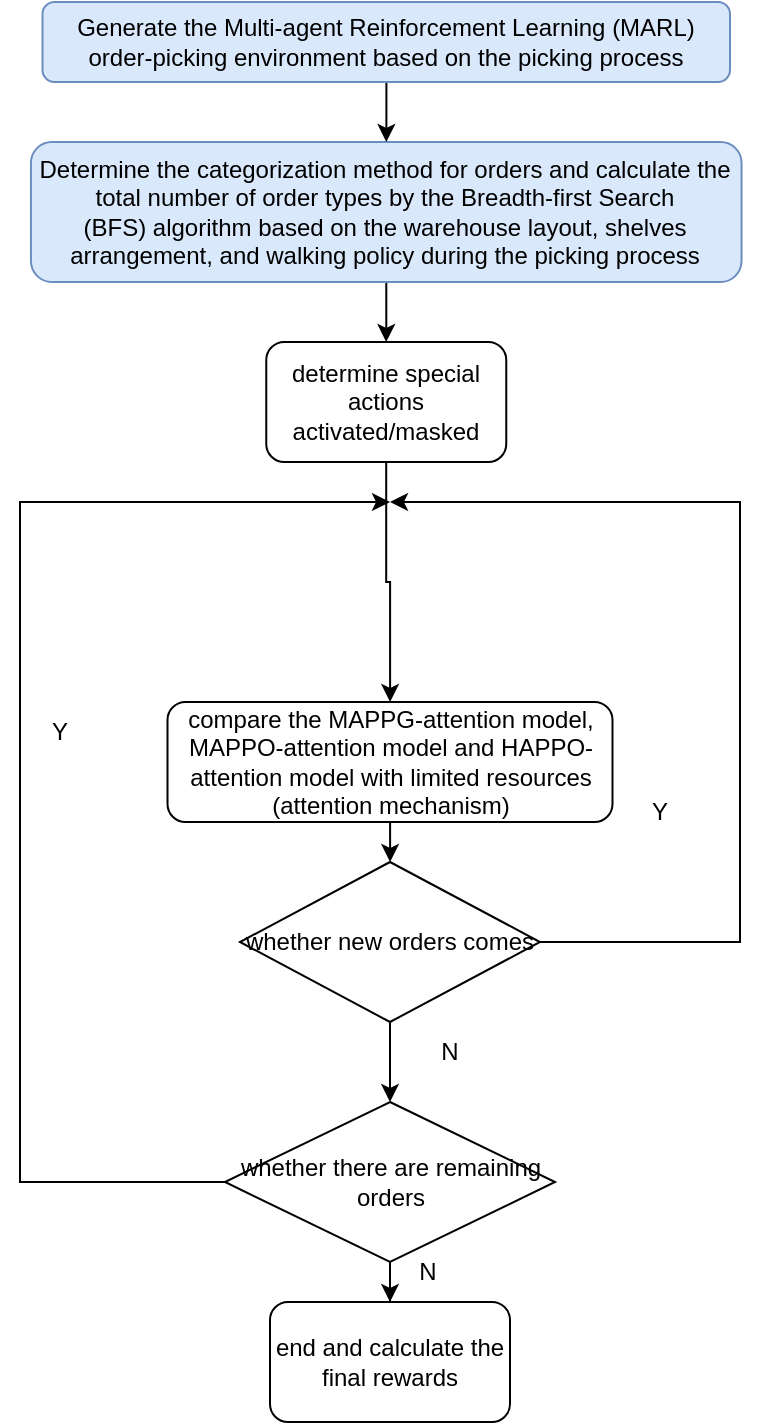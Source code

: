 <mxfile version="22.0.4" type="github">
  <diagram name="第 1 页" id="APUiPyiJGiFuWGCEKdUN">
    <mxGraphModel dx="875" dy="481" grid="1" gridSize="10" guides="1" tooltips="1" connect="1" arrows="1" fold="1" page="1" pageScale="1" pageWidth="827" pageHeight="1169" math="0" shadow="0">
      <root>
        <mxCell id="0" />
        <mxCell id="1" parent="0" />
        <mxCell id="l2celHGfLboa8f3a0c6i-7" value="" style="edgeStyle=orthogonalEdgeStyle;rounded=0;orthogonalLoop=1;jettySize=auto;html=1;" edge="1" parent="1" source="l2celHGfLboa8f3a0c6i-1" target="l2celHGfLboa8f3a0c6i-2">
          <mxGeometry relative="1" as="geometry" />
        </mxCell>
        <mxCell id="l2celHGfLboa8f3a0c6i-1" value="Determine the categorization method for orders and calculate the total number of order types by the Breadth-first Search (BFS)&amp;nbsp;algorithm based on the warehouse layout, shelves arrangement, and walking policy during the picking process" style="rounded=1;whiteSpace=wrap;html=1;fillColor=#dae8fc;strokeColor=#6c8ebf;" vertex="1" parent="1">
          <mxGeometry x="230.47" y="150" width="355.31" height="70" as="geometry" />
        </mxCell>
        <mxCell id="l2celHGfLboa8f3a0c6i-6" value="" style="edgeStyle=orthogonalEdgeStyle;rounded=0;orthogonalLoop=1;jettySize=auto;html=1;" edge="1" parent="1" source="l2celHGfLboa8f3a0c6i-2" target="l2celHGfLboa8f3a0c6i-3">
          <mxGeometry relative="1" as="geometry" />
        </mxCell>
        <mxCell id="l2celHGfLboa8f3a0c6i-2" value="determine special actions activated/masked" style="rounded=1;whiteSpace=wrap;html=1;" vertex="1" parent="1">
          <mxGeometry x="348.13" y="250" width="120" height="60" as="geometry" />
        </mxCell>
        <mxCell id="l2celHGfLboa8f3a0c6i-5" value="" style="edgeStyle=orthogonalEdgeStyle;rounded=0;orthogonalLoop=1;jettySize=auto;html=1;" edge="1" parent="1" source="l2celHGfLboa8f3a0c6i-3" target="l2celHGfLboa8f3a0c6i-4">
          <mxGeometry relative="1" as="geometry" />
        </mxCell>
        <mxCell id="l2celHGfLboa8f3a0c6i-3" value="compare the MAPPG-attention model, MAPPO-attention model and HAPPO-attention model with limited resources (attention mechanism)" style="rounded=1;whiteSpace=wrap;html=1;" vertex="1" parent="1">
          <mxGeometry x="298.75" y="430" width="222.5" height="60" as="geometry" />
        </mxCell>
        <mxCell id="l2celHGfLboa8f3a0c6i-8" style="edgeStyle=orthogonalEdgeStyle;rounded=0;orthogonalLoop=1;jettySize=auto;html=1;exitX=1;exitY=0.5;exitDx=0;exitDy=0;" edge="1" parent="1" source="l2celHGfLboa8f3a0c6i-4">
          <mxGeometry relative="1" as="geometry">
            <mxPoint x="410" y="330" as="targetPoint" />
            <mxPoint x="480" y="600" as="sourcePoint" />
            <Array as="points">
              <mxPoint x="585" y="550" />
              <mxPoint x="585" y="330" />
            </Array>
          </mxGeometry>
        </mxCell>
        <mxCell id="l2celHGfLboa8f3a0c6i-11" value="" style="edgeStyle=orthogonalEdgeStyle;rounded=0;orthogonalLoop=1;jettySize=auto;html=1;" edge="1" parent="1" source="l2celHGfLboa8f3a0c6i-15" target="l2celHGfLboa8f3a0c6i-9">
          <mxGeometry relative="1" as="geometry" />
        </mxCell>
        <mxCell id="l2celHGfLboa8f3a0c6i-4" value="whether new orders comes" style="rhombus;whiteSpace=wrap;html=1;" vertex="1" parent="1">
          <mxGeometry x="335" y="510" width="150" height="80" as="geometry" />
        </mxCell>
        <mxCell id="l2celHGfLboa8f3a0c6i-9" value="end and calculate the final rewards" style="rounded=1;whiteSpace=wrap;html=1;" vertex="1" parent="1">
          <mxGeometry x="350" y="730" width="120" height="60" as="geometry" />
        </mxCell>
        <mxCell id="l2celHGfLboa8f3a0c6i-13" value="Y" style="text;html=1;strokeColor=none;fillColor=none;align=center;verticalAlign=middle;whiteSpace=wrap;rounded=0;" vertex="1" parent="1">
          <mxGeometry x="515" y="470" width="60" height="30" as="geometry" />
        </mxCell>
        <mxCell id="l2celHGfLboa8f3a0c6i-14" value="N" style="text;html=1;strokeColor=none;fillColor=none;align=center;verticalAlign=middle;whiteSpace=wrap;rounded=0;" vertex="1" parent="1">
          <mxGeometry x="399" y="700" width="60" height="30" as="geometry" />
        </mxCell>
        <mxCell id="l2celHGfLboa8f3a0c6i-16" value="" style="edgeStyle=orthogonalEdgeStyle;rounded=0;orthogonalLoop=1;jettySize=auto;html=1;" edge="1" parent="1" source="l2celHGfLboa8f3a0c6i-4" target="l2celHGfLboa8f3a0c6i-15">
          <mxGeometry relative="1" as="geometry">
            <mxPoint x="410" y="660" as="sourcePoint" />
            <mxPoint x="410" y="750" as="targetPoint" />
          </mxGeometry>
        </mxCell>
        <mxCell id="l2celHGfLboa8f3a0c6i-20" style="edgeStyle=orthogonalEdgeStyle;rounded=0;orthogonalLoop=1;jettySize=auto;html=1;exitX=0;exitY=0.5;exitDx=0;exitDy=0;" edge="1" parent="1" source="l2celHGfLboa8f3a0c6i-15">
          <mxGeometry relative="1" as="geometry">
            <mxPoint x="410" y="330" as="targetPoint" />
            <Array as="points">
              <mxPoint x="225" y="670" />
              <mxPoint x="225" y="330" />
            </Array>
          </mxGeometry>
        </mxCell>
        <mxCell id="l2celHGfLboa8f3a0c6i-15" value="whether there are remaining orders" style="rhombus;whiteSpace=wrap;html=1;" vertex="1" parent="1">
          <mxGeometry x="327.5" y="630" width="165" height="80" as="geometry" />
        </mxCell>
        <mxCell id="l2celHGfLboa8f3a0c6i-19" style="edgeStyle=orthogonalEdgeStyle;rounded=0;orthogonalLoop=1;jettySize=auto;html=1;exitX=0.5;exitY=1;exitDx=0;exitDy=0;" edge="1" parent="1" source="l2celHGfLboa8f3a0c6i-15" target="l2celHGfLboa8f3a0c6i-15">
          <mxGeometry relative="1" as="geometry" />
        </mxCell>
        <mxCell id="l2celHGfLboa8f3a0c6i-21" value="Y" style="text;html=1;strokeColor=none;fillColor=none;align=center;verticalAlign=middle;whiteSpace=wrap;rounded=0;" vertex="1" parent="1">
          <mxGeometry x="215" y="430" width="60" height="30" as="geometry" />
        </mxCell>
        <mxCell id="l2celHGfLboa8f3a0c6i-22" value="N" style="text;html=1;strokeColor=none;fillColor=none;align=center;verticalAlign=middle;whiteSpace=wrap;rounded=0;" vertex="1" parent="1">
          <mxGeometry x="410" y="590" width="60" height="30" as="geometry" />
        </mxCell>
        <mxCell id="l2celHGfLboa8f3a0c6i-24" value="" style="edgeStyle=orthogonalEdgeStyle;rounded=0;orthogonalLoop=1;jettySize=auto;html=1;" edge="1" parent="1" source="l2celHGfLboa8f3a0c6i-23" target="l2celHGfLboa8f3a0c6i-1">
          <mxGeometry relative="1" as="geometry" />
        </mxCell>
        <mxCell id="l2celHGfLboa8f3a0c6i-23" value="Generate the&amp;nbsp;Multi-agent Reinforcement Learning (MARL) order-picking environment based on the picking process" style="rounded=1;whiteSpace=wrap;html=1;fillColor=#DAE8FC;strokeColor=#6c8ebf;" vertex="1" parent="1">
          <mxGeometry x="236.25" y="80" width="343.75" height="40" as="geometry" />
        </mxCell>
      </root>
    </mxGraphModel>
  </diagram>
</mxfile>
